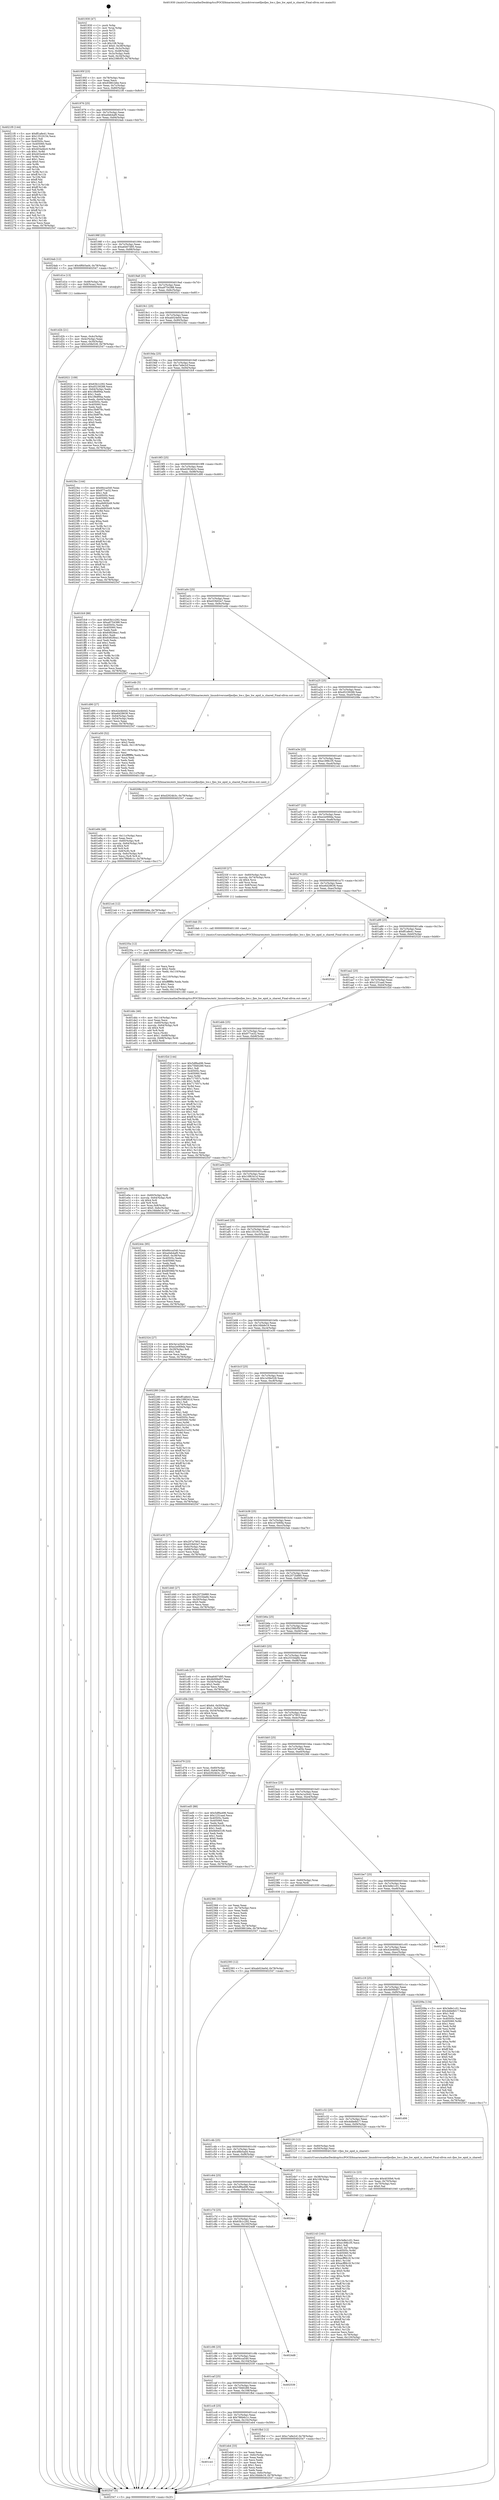 digraph "0x401930" {
  label = "0x401930 (/mnt/c/Users/mathe/Desktop/tcc/POCII/binaries/extr_linuxdriversnetfjesfjes_hw.c_fjes_hw_epid_is_shared_Final-ollvm.out::main(0))"
  labelloc = "t"
  node[shape=record]

  Entry [label="",width=0.3,height=0.3,shape=circle,fillcolor=black,style=filled]
  "0x40195f" [label="{
     0x40195f [23]\l
     | [instrs]\l
     &nbsp;&nbsp;0x40195f \<+3\>: mov -0x78(%rbp),%eax\l
     &nbsp;&nbsp;0x401962 \<+2\>: mov %eax,%ecx\l
     &nbsp;&nbsp;0x401964 \<+6\>: sub $0x93861b6e,%ecx\l
     &nbsp;&nbsp;0x40196a \<+3\>: mov %eax,-0x7c(%rbp)\l
     &nbsp;&nbsp;0x40196d \<+3\>: mov %ecx,-0x80(%rbp)\l
     &nbsp;&nbsp;0x401970 \<+6\>: je 00000000004021f0 \<main+0x8c0\>\l
  }"]
  "0x4021f0" [label="{
     0x4021f0 [144]\l
     | [instrs]\l
     &nbsp;&nbsp;0x4021f0 \<+5\>: mov $0xff1a8e41,%eax\l
     &nbsp;&nbsp;0x4021f5 \<+5\>: mov $0x13519154,%ecx\l
     &nbsp;&nbsp;0x4021fa \<+2\>: mov $0x1,%dl\l
     &nbsp;&nbsp;0x4021fc \<+7\>: mov 0x40505c,%esi\l
     &nbsp;&nbsp;0x402203 \<+7\>: mov 0x405060,%edi\l
     &nbsp;&nbsp;0x40220a \<+3\>: mov %esi,%r8d\l
     &nbsp;&nbsp;0x40220d \<+7\>: sub $0x403a4bc0,%r8d\l
     &nbsp;&nbsp;0x402214 \<+4\>: sub $0x1,%r8d\l
     &nbsp;&nbsp;0x402218 \<+7\>: add $0x403a4bc0,%r8d\l
     &nbsp;&nbsp;0x40221f \<+4\>: imul %r8d,%esi\l
     &nbsp;&nbsp;0x402223 \<+3\>: and $0x1,%esi\l
     &nbsp;&nbsp;0x402226 \<+3\>: cmp $0x0,%esi\l
     &nbsp;&nbsp;0x402229 \<+4\>: sete %r9b\l
     &nbsp;&nbsp;0x40222d \<+3\>: cmp $0xa,%edi\l
     &nbsp;&nbsp;0x402230 \<+4\>: setl %r10b\l
     &nbsp;&nbsp;0x402234 \<+3\>: mov %r9b,%r11b\l
     &nbsp;&nbsp;0x402237 \<+4\>: xor $0xff,%r11b\l
     &nbsp;&nbsp;0x40223b \<+3\>: mov %r10b,%bl\l
     &nbsp;&nbsp;0x40223e \<+3\>: xor $0xff,%bl\l
     &nbsp;&nbsp;0x402241 \<+3\>: xor $0x1,%dl\l
     &nbsp;&nbsp;0x402244 \<+3\>: mov %r11b,%r14b\l
     &nbsp;&nbsp;0x402247 \<+4\>: and $0xff,%r14b\l
     &nbsp;&nbsp;0x40224b \<+3\>: and %dl,%r9b\l
     &nbsp;&nbsp;0x40224e \<+3\>: mov %bl,%r15b\l
     &nbsp;&nbsp;0x402251 \<+4\>: and $0xff,%r15b\l
     &nbsp;&nbsp;0x402255 \<+3\>: and %dl,%r10b\l
     &nbsp;&nbsp;0x402258 \<+3\>: or %r9b,%r14b\l
     &nbsp;&nbsp;0x40225b \<+3\>: or %r10b,%r15b\l
     &nbsp;&nbsp;0x40225e \<+3\>: xor %r15b,%r14b\l
     &nbsp;&nbsp;0x402261 \<+3\>: or %bl,%r11b\l
     &nbsp;&nbsp;0x402264 \<+4\>: xor $0xff,%r11b\l
     &nbsp;&nbsp;0x402268 \<+3\>: or $0x1,%dl\l
     &nbsp;&nbsp;0x40226b \<+3\>: and %dl,%r11b\l
     &nbsp;&nbsp;0x40226e \<+3\>: or %r11b,%r14b\l
     &nbsp;&nbsp;0x402271 \<+4\>: test $0x1,%r14b\l
     &nbsp;&nbsp;0x402275 \<+3\>: cmovne %ecx,%eax\l
     &nbsp;&nbsp;0x402278 \<+3\>: mov %eax,-0x78(%rbp)\l
     &nbsp;&nbsp;0x40227b \<+5\>: jmp 0000000000402547 \<main+0xc17\>\l
  }"]
  "0x401976" [label="{
     0x401976 [25]\l
     | [instrs]\l
     &nbsp;&nbsp;0x401976 \<+5\>: jmp 000000000040197b \<main+0x4b\>\l
     &nbsp;&nbsp;0x40197b \<+3\>: mov -0x7c(%rbp),%eax\l
     &nbsp;&nbsp;0x40197e \<+5\>: sub $0xa0eb4af0,%eax\l
     &nbsp;&nbsp;0x401983 \<+6\>: mov %eax,-0x84(%rbp)\l
     &nbsp;&nbsp;0x401989 \<+6\>: je 00000000004024ab \<main+0xb7b\>\l
  }"]
  Exit [label="",width=0.3,height=0.3,shape=circle,fillcolor=black,style=filled,peripheries=2]
  "0x4024ab" [label="{
     0x4024ab [12]\l
     | [instrs]\l
     &nbsp;&nbsp;0x4024ab \<+7\>: movl $0x4f6b5ad4,-0x78(%rbp)\l
     &nbsp;&nbsp;0x4024b2 \<+5\>: jmp 0000000000402547 \<main+0xc17\>\l
  }"]
  "0x40198f" [label="{
     0x40198f [25]\l
     | [instrs]\l
     &nbsp;&nbsp;0x40198f \<+5\>: jmp 0000000000401994 \<main+0x64\>\l
     &nbsp;&nbsp;0x401994 \<+3\>: mov -0x7c(%rbp),%eax\l
     &nbsp;&nbsp;0x401997 \<+5\>: sub $0xa6407d95,%eax\l
     &nbsp;&nbsp;0x40199c \<+6\>: mov %eax,-0x88(%rbp)\l
     &nbsp;&nbsp;0x4019a2 \<+6\>: je 0000000000401d1e \<main+0x3ee\>\l
  }"]
  "0x402393" [label="{
     0x402393 [12]\l
     | [instrs]\l
     &nbsp;&nbsp;0x402393 \<+7\>: movl $0xab024e0d,-0x78(%rbp)\l
     &nbsp;&nbsp;0x40239a \<+5\>: jmp 0000000000402547 \<main+0xc17\>\l
  }"]
  "0x401d1e" [label="{
     0x401d1e [13]\l
     | [instrs]\l
     &nbsp;&nbsp;0x401d1e \<+4\>: mov -0x48(%rbp),%rax\l
     &nbsp;&nbsp;0x401d22 \<+4\>: mov 0x8(%rax),%rdi\l
     &nbsp;&nbsp;0x401d26 \<+5\>: call 0000000000401060 \<atoi@plt\>\l
     | [calls]\l
     &nbsp;&nbsp;0x401060 \{1\} (unknown)\l
  }"]
  "0x4019a8" [label="{
     0x4019a8 [25]\l
     | [instrs]\l
     &nbsp;&nbsp;0x4019a8 \<+5\>: jmp 00000000004019ad \<main+0x7d\>\l
     &nbsp;&nbsp;0x4019ad \<+3\>: mov -0x7c(%rbp),%eax\l
     &nbsp;&nbsp;0x4019b0 \<+5\>: sub $0xa9754388,%eax\l
     &nbsp;&nbsp;0x4019b5 \<+6\>: mov %eax,-0x8c(%rbp)\l
     &nbsp;&nbsp;0x4019bb \<+6\>: je 0000000000402021 \<main+0x6f1\>\l
  }"]
  "0x40235a" [label="{
     0x40235a [12]\l
     | [instrs]\l
     &nbsp;&nbsp;0x40235a \<+7\>: movl $0x3187a65b,-0x78(%rbp)\l
     &nbsp;&nbsp;0x402361 \<+5\>: jmp 0000000000402547 \<main+0xc17\>\l
  }"]
  "0x402021" [label="{
     0x402021 [109]\l
     | [instrs]\l
     &nbsp;&nbsp;0x402021 \<+5\>: mov $0x63b1c292,%eax\l
     &nbsp;&nbsp;0x402026 \<+5\>: mov $0xd5239288,%ecx\l
     &nbsp;&nbsp;0x40202b \<+3\>: mov -0x64(%rbp),%edx\l
     &nbsp;&nbsp;0x40202e \<+6\>: add $0x1f8df94a,%edx\l
     &nbsp;&nbsp;0x402034 \<+3\>: add $0x1,%edx\l
     &nbsp;&nbsp;0x402037 \<+6\>: sub $0x1f8df94a,%edx\l
     &nbsp;&nbsp;0x40203d \<+3\>: mov %edx,-0x64(%rbp)\l
     &nbsp;&nbsp;0x402040 \<+7\>: mov 0x40505c,%edx\l
     &nbsp;&nbsp;0x402047 \<+7\>: mov 0x405060,%esi\l
     &nbsp;&nbsp;0x40204e \<+2\>: mov %edx,%edi\l
     &nbsp;&nbsp;0x402050 \<+6\>: add $0xc3b8f78c,%edi\l
     &nbsp;&nbsp;0x402056 \<+3\>: sub $0x1,%edi\l
     &nbsp;&nbsp;0x402059 \<+6\>: sub $0xc3b8f78c,%edi\l
     &nbsp;&nbsp;0x40205f \<+3\>: imul %edi,%edx\l
     &nbsp;&nbsp;0x402062 \<+3\>: and $0x1,%edx\l
     &nbsp;&nbsp;0x402065 \<+3\>: cmp $0x0,%edx\l
     &nbsp;&nbsp;0x402068 \<+4\>: sete %r8b\l
     &nbsp;&nbsp;0x40206c \<+3\>: cmp $0xa,%esi\l
     &nbsp;&nbsp;0x40206f \<+4\>: setl %r9b\l
     &nbsp;&nbsp;0x402073 \<+3\>: mov %r8b,%r10b\l
     &nbsp;&nbsp;0x402076 \<+3\>: and %r9b,%r10b\l
     &nbsp;&nbsp;0x402079 \<+3\>: xor %r9b,%r8b\l
     &nbsp;&nbsp;0x40207c \<+3\>: or %r8b,%r10b\l
     &nbsp;&nbsp;0x40207f \<+4\>: test $0x1,%r10b\l
     &nbsp;&nbsp;0x402083 \<+3\>: cmovne %ecx,%eax\l
     &nbsp;&nbsp;0x402086 \<+3\>: mov %eax,-0x78(%rbp)\l
     &nbsp;&nbsp;0x402089 \<+5\>: jmp 0000000000402547 \<main+0xc17\>\l
  }"]
  "0x4019c1" [label="{
     0x4019c1 [25]\l
     | [instrs]\l
     &nbsp;&nbsp;0x4019c1 \<+5\>: jmp 00000000004019c6 \<main+0x96\>\l
     &nbsp;&nbsp;0x4019c6 \<+3\>: mov -0x7c(%rbp),%eax\l
     &nbsp;&nbsp;0x4019c9 \<+5\>: sub $0xab024e0d,%eax\l
     &nbsp;&nbsp;0x4019ce \<+6\>: mov %eax,-0x90(%rbp)\l
     &nbsp;&nbsp;0x4019d4 \<+6\>: je 00000000004023bc \<main+0xa8c\>\l
  }"]
  "0x402143" [label="{
     0x402143 [161]\l
     | [instrs]\l
     &nbsp;&nbsp;0x402143 \<+5\>: mov $0x3e8e1c01,%esi\l
     &nbsp;&nbsp;0x402148 \<+5\>: mov $0xe189b1f5,%ecx\l
     &nbsp;&nbsp;0x40214d \<+2\>: mov $0x1,%dl\l
     &nbsp;&nbsp;0x40214f \<+7\>: movl $0x0,-0x74(%rbp)\l
     &nbsp;&nbsp;0x402156 \<+8\>: mov 0x40505c,%r8d\l
     &nbsp;&nbsp;0x40215e \<+8\>: mov 0x405060,%r9d\l
     &nbsp;&nbsp;0x402166 \<+3\>: mov %r8d,%r10d\l
     &nbsp;&nbsp;0x402169 \<+7\>: sub $0xacff6b18,%r10d\l
     &nbsp;&nbsp;0x402170 \<+4\>: sub $0x1,%r10d\l
     &nbsp;&nbsp;0x402174 \<+7\>: add $0xacff6b18,%r10d\l
     &nbsp;&nbsp;0x40217b \<+4\>: imul %r10d,%r8d\l
     &nbsp;&nbsp;0x40217f \<+4\>: and $0x1,%r8d\l
     &nbsp;&nbsp;0x402183 \<+4\>: cmp $0x0,%r8d\l
     &nbsp;&nbsp;0x402187 \<+4\>: sete %r11b\l
     &nbsp;&nbsp;0x40218b \<+4\>: cmp $0xa,%r9d\l
     &nbsp;&nbsp;0x40218f \<+3\>: setl %bl\l
     &nbsp;&nbsp;0x402192 \<+3\>: mov %r11b,%r14b\l
     &nbsp;&nbsp;0x402195 \<+4\>: xor $0xff,%r14b\l
     &nbsp;&nbsp;0x402199 \<+3\>: mov %bl,%r15b\l
     &nbsp;&nbsp;0x40219c \<+4\>: xor $0xff,%r15b\l
     &nbsp;&nbsp;0x4021a0 \<+3\>: xor $0x0,%dl\l
     &nbsp;&nbsp;0x4021a3 \<+3\>: mov %r14b,%r12b\l
     &nbsp;&nbsp;0x4021a6 \<+4\>: and $0x0,%r12b\l
     &nbsp;&nbsp;0x4021aa \<+3\>: and %dl,%r11b\l
     &nbsp;&nbsp;0x4021ad \<+3\>: mov %r15b,%r13b\l
     &nbsp;&nbsp;0x4021b0 \<+4\>: and $0x0,%r13b\l
     &nbsp;&nbsp;0x4021b4 \<+2\>: and %dl,%bl\l
     &nbsp;&nbsp;0x4021b6 \<+3\>: or %r11b,%r12b\l
     &nbsp;&nbsp;0x4021b9 \<+3\>: or %bl,%r13b\l
     &nbsp;&nbsp;0x4021bc \<+3\>: xor %r13b,%r12b\l
     &nbsp;&nbsp;0x4021bf \<+3\>: or %r15b,%r14b\l
     &nbsp;&nbsp;0x4021c2 \<+4\>: xor $0xff,%r14b\l
     &nbsp;&nbsp;0x4021c6 \<+3\>: or $0x0,%dl\l
     &nbsp;&nbsp;0x4021c9 \<+3\>: and %dl,%r14b\l
     &nbsp;&nbsp;0x4021cc \<+3\>: or %r14b,%r12b\l
     &nbsp;&nbsp;0x4021cf \<+4\>: test $0x1,%r12b\l
     &nbsp;&nbsp;0x4021d3 \<+3\>: cmovne %ecx,%esi\l
     &nbsp;&nbsp;0x4021d6 \<+3\>: mov %esi,-0x78(%rbp)\l
     &nbsp;&nbsp;0x4021d9 \<+6\>: mov %eax,-0x120(%rbp)\l
     &nbsp;&nbsp;0x4021df \<+5\>: jmp 0000000000402547 \<main+0xc17\>\l
  }"]
  "0x4023bc" [label="{
     0x4023bc [144]\l
     | [instrs]\l
     &nbsp;&nbsp;0x4023bc \<+5\>: mov $0x66cca540,%eax\l
     &nbsp;&nbsp;0x4023c1 \<+5\>: mov $0x977ce32,%ecx\l
     &nbsp;&nbsp;0x4023c6 \<+2\>: mov $0x1,%dl\l
     &nbsp;&nbsp;0x4023c8 \<+7\>: mov 0x40505c,%esi\l
     &nbsp;&nbsp;0x4023cf \<+7\>: mov 0x405060,%edi\l
     &nbsp;&nbsp;0x4023d6 \<+3\>: mov %esi,%r8d\l
     &nbsp;&nbsp;0x4023d9 \<+7\>: sub $0xa9d92b49,%r8d\l
     &nbsp;&nbsp;0x4023e0 \<+4\>: sub $0x1,%r8d\l
     &nbsp;&nbsp;0x4023e4 \<+7\>: add $0xa9d92b49,%r8d\l
     &nbsp;&nbsp;0x4023eb \<+4\>: imul %r8d,%esi\l
     &nbsp;&nbsp;0x4023ef \<+3\>: and $0x1,%esi\l
     &nbsp;&nbsp;0x4023f2 \<+3\>: cmp $0x0,%esi\l
     &nbsp;&nbsp;0x4023f5 \<+4\>: sete %r9b\l
     &nbsp;&nbsp;0x4023f9 \<+3\>: cmp $0xa,%edi\l
     &nbsp;&nbsp;0x4023fc \<+4\>: setl %r10b\l
     &nbsp;&nbsp;0x402400 \<+3\>: mov %r9b,%r11b\l
     &nbsp;&nbsp;0x402403 \<+4\>: xor $0xff,%r11b\l
     &nbsp;&nbsp;0x402407 \<+3\>: mov %r10b,%bl\l
     &nbsp;&nbsp;0x40240a \<+3\>: xor $0xff,%bl\l
     &nbsp;&nbsp;0x40240d \<+3\>: xor $0x1,%dl\l
     &nbsp;&nbsp;0x402410 \<+3\>: mov %r11b,%r14b\l
     &nbsp;&nbsp;0x402413 \<+4\>: and $0xff,%r14b\l
     &nbsp;&nbsp;0x402417 \<+3\>: and %dl,%r9b\l
     &nbsp;&nbsp;0x40241a \<+3\>: mov %bl,%r15b\l
     &nbsp;&nbsp;0x40241d \<+4\>: and $0xff,%r15b\l
     &nbsp;&nbsp;0x402421 \<+3\>: and %dl,%r10b\l
     &nbsp;&nbsp;0x402424 \<+3\>: or %r9b,%r14b\l
     &nbsp;&nbsp;0x402427 \<+3\>: or %r10b,%r15b\l
     &nbsp;&nbsp;0x40242a \<+3\>: xor %r15b,%r14b\l
     &nbsp;&nbsp;0x40242d \<+3\>: or %bl,%r11b\l
     &nbsp;&nbsp;0x402430 \<+4\>: xor $0xff,%r11b\l
     &nbsp;&nbsp;0x402434 \<+3\>: or $0x1,%dl\l
     &nbsp;&nbsp;0x402437 \<+3\>: and %dl,%r11b\l
     &nbsp;&nbsp;0x40243a \<+3\>: or %r11b,%r14b\l
     &nbsp;&nbsp;0x40243d \<+4\>: test $0x1,%r14b\l
     &nbsp;&nbsp;0x402441 \<+3\>: cmovne %ecx,%eax\l
     &nbsp;&nbsp;0x402444 \<+3\>: mov %eax,-0x78(%rbp)\l
     &nbsp;&nbsp;0x402447 \<+5\>: jmp 0000000000402547 \<main+0xc17\>\l
  }"]
  "0x4019da" [label="{
     0x4019da [25]\l
     | [instrs]\l
     &nbsp;&nbsp;0x4019da \<+5\>: jmp 00000000004019df \<main+0xaf\>\l
     &nbsp;&nbsp;0x4019df \<+3\>: mov -0x7c(%rbp),%eax\l
     &nbsp;&nbsp;0x4019e2 \<+5\>: sub $0xc7a9e2cf,%eax\l
     &nbsp;&nbsp;0x4019e7 \<+6\>: mov %eax,-0x94(%rbp)\l
     &nbsp;&nbsp;0x4019ed \<+6\>: je 0000000000401fc9 \<main+0x699\>\l
  }"]
  "0x40212c" [label="{
     0x40212c [23]\l
     | [instrs]\l
     &nbsp;&nbsp;0x40212c \<+10\>: movabs $0x4030b6,%rdi\l
     &nbsp;&nbsp;0x402136 \<+3\>: mov %eax,-0x70(%rbp)\l
     &nbsp;&nbsp;0x402139 \<+3\>: mov -0x70(%rbp),%esi\l
     &nbsp;&nbsp;0x40213c \<+2\>: mov $0x0,%al\l
     &nbsp;&nbsp;0x40213e \<+5\>: call 0000000000401040 \<printf@plt\>\l
     | [calls]\l
     &nbsp;&nbsp;0x401040 \{1\} (unknown)\l
  }"]
  "0x401fc9" [label="{
     0x401fc9 [88]\l
     | [instrs]\l
     &nbsp;&nbsp;0x401fc9 \<+5\>: mov $0x63b1c292,%eax\l
     &nbsp;&nbsp;0x401fce \<+5\>: mov $0xa9754388,%ecx\l
     &nbsp;&nbsp;0x401fd3 \<+7\>: mov 0x40505c,%edx\l
     &nbsp;&nbsp;0x401fda \<+7\>: mov 0x405060,%esi\l
     &nbsp;&nbsp;0x401fe1 \<+2\>: mov %edx,%edi\l
     &nbsp;&nbsp;0x401fe3 \<+6\>: sub $0x64828ea1,%edi\l
     &nbsp;&nbsp;0x401fe9 \<+3\>: sub $0x1,%edi\l
     &nbsp;&nbsp;0x401fec \<+6\>: add $0x64828ea1,%edi\l
     &nbsp;&nbsp;0x401ff2 \<+3\>: imul %edi,%edx\l
     &nbsp;&nbsp;0x401ff5 \<+3\>: and $0x1,%edx\l
     &nbsp;&nbsp;0x401ff8 \<+3\>: cmp $0x0,%edx\l
     &nbsp;&nbsp;0x401ffb \<+4\>: sete %r8b\l
     &nbsp;&nbsp;0x401fff \<+3\>: cmp $0xa,%esi\l
     &nbsp;&nbsp;0x402002 \<+4\>: setl %r9b\l
     &nbsp;&nbsp;0x402006 \<+3\>: mov %r8b,%r10b\l
     &nbsp;&nbsp;0x402009 \<+3\>: and %r9b,%r10b\l
     &nbsp;&nbsp;0x40200c \<+3\>: xor %r9b,%r8b\l
     &nbsp;&nbsp;0x40200f \<+3\>: or %r8b,%r10b\l
     &nbsp;&nbsp;0x402012 \<+4\>: test $0x1,%r10b\l
     &nbsp;&nbsp;0x402016 \<+3\>: cmovne %ecx,%eax\l
     &nbsp;&nbsp;0x402019 \<+3\>: mov %eax,-0x78(%rbp)\l
     &nbsp;&nbsp;0x40201c \<+5\>: jmp 0000000000402547 \<main+0xc17\>\l
  }"]
  "0x4019f3" [label="{
     0x4019f3 [25]\l
     | [instrs]\l
     &nbsp;&nbsp;0x4019f3 \<+5\>: jmp 00000000004019f8 \<main+0xc8\>\l
     &nbsp;&nbsp;0x4019f8 \<+3\>: mov -0x7c(%rbp),%eax\l
     &nbsp;&nbsp;0x4019fb \<+5\>: sub $0xd2924b3c,%eax\l
     &nbsp;&nbsp;0x401a00 \<+6\>: mov %eax,-0x98(%rbp)\l
     &nbsp;&nbsp;0x401a06 \<+6\>: je 0000000000401d90 \<main+0x460\>\l
  }"]
  "0x401ce1" [label="{
     0x401ce1\l
  }", style=dashed]
  "0x401d90" [label="{
     0x401d90 [27]\l
     | [instrs]\l
     &nbsp;&nbsp;0x401d90 \<+5\>: mov $0x42e4b0d2,%eax\l
     &nbsp;&nbsp;0x401d95 \<+5\>: mov $0xe6d28636,%ecx\l
     &nbsp;&nbsp;0x401d9a \<+3\>: mov -0x64(%rbp),%edx\l
     &nbsp;&nbsp;0x401d9d \<+3\>: cmp -0x54(%rbp),%edx\l
     &nbsp;&nbsp;0x401da0 \<+3\>: cmovl %ecx,%eax\l
     &nbsp;&nbsp;0x401da3 \<+3\>: mov %eax,-0x78(%rbp)\l
     &nbsp;&nbsp;0x401da6 \<+5\>: jmp 0000000000402547 \<main+0xc17\>\l
  }"]
  "0x401a0c" [label="{
     0x401a0c [25]\l
     | [instrs]\l
     &nbsp;&nbsp;0x401a0c \<+5\>: jmp 0000000000401a11 \<main+0xe1\>\l
     &nbsp;&nbsp;0x401a11 \<+3\>: mov -0x7c(%rbp),%eax\l
     &nbsp;&nbsp;0x401a14 \<+5\>: sub $0xd33b02e7,%eax\l
     &nbsp;&nbsp;0x401a19 \<+6\>: mov %eax,-0x9c(%rbp)\l
     &nbsp;&nbsp;0x401a1f \<+6\>: je 0000000000401e4b \<main+0x51b\>\l
  }"]
  "0x401eb4" [label="{
     0x401eb4 [33]\l
     | [instrs]\l
     &nbsp;&nbsp;0x401eb4 \<+2\>: xor %eax,%eax\l
     &nbsp;&nbsp;0x401eb6 \<+3\>: mov -0x6c(%rbp),%ecx\l
     &nbsp;&nbsp;0x401eb9 \<+2\>: mov %eax,%edx\l
     &nbsp;&nbsp;0x401ebb \<+2\>: sub %ecx,%edx\l
     &nbsp;&nbsp;0x401ebd \<+2\>: mov %eax,%ecx\l
     &nbsp;&nbsp;0x401ebf \<+3\>: sub $0x1,%ecx\l
     &nbsp;&nbsp;0x401ec2 \<+2\>: add %ecx,%edx\l
     &nbsp;&nbsp;0x401ec4 \<+2\>: sub %edx,%eax\l
     &nbsp;&nbsp;0x401ec6 \<+3\>: mov %eax,-0x6c(%rbp)\l
     &nbsp;&nbsp;0x401ec9 \<+7\>: movl $0x16bbfe19,-0x78(%rbp)\l
     &nbsp;&nbsp;0x401ed0 \<+5\>: jmp 0000000000402547 \<main+0xc17\>\l
  }"]
  "0x401e4b" [label="{
     0x401e4b [5]\l
     | [instrs]\l
     &nbsp;&nbsp;0x401e4b \<+5\>: call 0000000000401160 \<next_i\>\l
     | [calls]\l
     &nbsp;&nbsp;0x401160 \{1\} (/mnt/c/Users/mathe/Desktop/tcc/POCII/binaries/extr_linuxdriversnetfjesfjes_hw.c_fjes_hw_epid_is_shared_Final-ollvm.out::next_i)\l
  }"]
  "0x401a25" [label="{
     0x401a25 [25]\l
     | [instrs]\l
     &nbsp;&nbsp;0x401a25 \<+5\>: jmp 0000000000401a2a \<main+0xfa\>\l
     &nbsp;&nbsp;0x401a2a \<+3\>: mov -0x7c(%rbp),%eax\l
     &nbsp;&nbsp;0x401a2d \<+5\>: sub $0xd5239288,%eax\l
     &nbsp;&nbsp;0x401a32 \<+6\>: mov %eax,-0xa0(%rbp)\l
     &nbsp;&nbsp;0x401a38 \<+6\>: je 000000000040208e \<main+0x75e\>\l
  }"]
  "0x401cc8" [label="{
     0x401cc8 [25]\l
     | [instrs]\l
     &nbsp;&nbsp;0x401cc8 \<+5\>: jmp 0000000000401ccd \<main+0x39d\>\l
     &nbsp;&nbsp;0x401ccd \<+3\>: mov -0x7c(%rbp),%eax\l
     &nbsp;&nbsp;0x401cd0 \<+5\>: sub $0x786b6c1c,%eax\l
     &nbsp;&nbsp;0x401cd5 \<+6\>: mov %eax,-0x10c(%rbp)\l
     &nbsp;&nbsp;0x401cdb \<+6\>: je 0000000000401eb4 \<main+0x584\>\l
  }"]
  "0x40208e" [label="{
     0x40208e [12]\l
     | [instrs]\l
     &nbsp;&nbsp;0x40208e \<+7\>: movl $0xd2924b3c,-0x78(%rbp)\l
     &nbsp;&nbsp;0x402095 \<+5\>: jmp 0000000000402547 \<main+0xc17\>\l
  }"]
  "0x401a3e" [label="{
     0x401a3e [25]\l
     | [instrs]\l
     &nbsp;&nbsp;0x401a3e \<+5\>: jmp 0000000000401a43 \<main+0x113\>\l
     &nbsp;&nbsp;0x401a43 \<+3\>: mov -0x7c(%rbp),%eax\l
     &nbsp;&nbsp;0x401a46 \<+5\>: sub $0xe189b1f5,%eax\l
     &nbsp;&nbsp;0x401a4b \<+6\>: mov %eax,-0xa4(%rbp)\l
     &nbsp;&nbsp;0x401a51 \<+6\>: je 00000000004021e4 \<main+0x8b4\>\l
  }"]
  "0x401fbd" [label="{
     0x401fbd [12]\l
     | [instrs]\l
     &nbsp;&nbsp;0x401fbd \<+7\>: movl $0xc7a9e2cf,-0x78(%rbp)\l
     &nbsp;&nbsp;0x401fc4 \<+5\>: jmp 0000000000402547 \<main+0xc17\>\l
  }"]
  "0x4021e4" [label="{
     0x4021e4 [12]\l
     | [instrs]\l
     &nbsp;&nbsp;0x4021e4 \<+7\>: movl $0x93861b6e,-0x78(%rbp)\l
     &nbsp;&nbsp;0x4021eb \<+5\>: jmp 0000000000402547 \<main+0xc17\>\l
  }"]
  "0x401a57" [label="{
     0x401a57 [25]\l
     | [instrs]\l
     &nbsp;&nbsp;0x401a57 \<+5\>: jmp 0000000000401a5c \<main+0x12c\>\l
     &nbsp;&nbsp;0x401a5c \<+3\>: mov -0x7c(%rbp),%eax\l
     &nbsp;&nbsp;0x401a5f \<+5\>: sub $0xe2e069da,%eax\l
     &nbsp;&nbsp;0x401a64 \<+6\>: mov %eax,-0xa8(%rbp)\l
     &nbsp;&nbsp;0x401a6a \<+6\>: je 000000000040233f \<main+0xa0f\>\l
  }"]
  "0x401caf" [label="{
     0x401caf [25]\l
     | [instrs]\l
     &nbsp;&nbsp;0x401caf \<+5\>: jmp 0000000000401cb4 \<main+0x384\>\l
     &nbsp;&nbsp;0x401cb4 \<+3\>: mov -0x7c(%rbp),%eax\l
     &nbsp;&nbsp;0x401cb7 \<+5\>: sub $0x75fd0289,%eax\l
     &nbsp;&nbsp;0x401cbc \<+6\>: mov %eax,-0x108(%rbp)\l
     &nbsp;&nbsp;0x401cc2 \<+6\>: je 0000000000401fbd \<main+0x68d\>\l
  }"]
  "0x40233f" [label="{
     0x40233f [27]\l
     | [instrs]\l
     &nbsp;&nbsp;0x40233f \<+4\>: mov -0x60(%rbp),%rax\l
     &nbsp;&nbsp;0x402343 \<+4\>: movslq -0x74(%rbp),%rcx\l
     &nbsp;&nbsp;0x402347 \<+4\>: shl $0x4,%rcx\l
     &nbsp;&nbsp;0x40234b \<+3\>: add %rcx,%rax\l
     &nbsp;&nbsp;0x40234e \<+4\>: mov 0x8(%rax),%rax\l
     &nbsp;&nbsp;0x402352 \<+3\>: mov %rax,%rdi\l
     &nbsp;&nbsp;0x402355 \<+5\>: call 0000000000401030 \<free@plt\>\l
     | [calls]\l
     &nbsp;&nbsp;0x401030 \{1\} (unknown)\l
  }"]
  "0x401a70" [label="{
     0x401a70 [25]\l
     | [instrs]\l
     &nbsp;&nbsp;0x401a70 \<+5\>: jmp 0000000000401a75 \<main+0x145\>\l
     &nbsp;&nbsp;0x401a75 \<+3\>: mov -0x7c(%rbp),%eax\l
     &nbsp;&nbsp;0x401a78 \<+5\>: sub $0xe6d28636,%eax\l
     &nbsp;&nbsp;0x401a7d \<+6\>: mov %eax,-0xac(%rbp)\l
     &nbsp;&nbsp;0x401a83 \<+6\>: je 0000000000401dab \<main+0x47b\>\l
  }"]
  "0x402539" [label="{
     0x402539\l
  }", style=dashed]
  "0x401dab" [label="{
     0x401dab [5]\l
     | [instrs]\l
     &nbsp;&nbsp;0x401dab \<+5\>: call 0000000000401160 \<next_i\>\l
     | [calls]\l
     &nbsp;&nbsp;0x401160 \{1\} (/mnt/c/Users/mathe/Desktop/tcc/POCII/binaries/extr_linuxdriversnetfjesfjes_hw.c_fjes_hw_epid_is_shared_Final-ollvm.out::next_i)\l
  }"]
  "0x401a89" [label="{
     0x401a89 [25]\l
     | [instrs]\l
     &nbsp;&nbsp;0x401a89 \<+5\>: jmp 0000000000401a8e \<main+0x15e\>\l
     &nbsp;&nbsp;0x401a8e \<+3\>: mov -0x7c(%rbp),%eax\l
     &nbsp;&nbsp;0x401a91 \<+5\>: sub $0xff1a8e41,%eax\l
     &nbsp;&nbsp;0x401a96 \<+6\>: mov %eax,-0xb0(%rbp)\l
     &nbsp;&nbsp;0x401a9c \<+6\>: je 000000000040252d \<main+0xbfd\>\l
  }"]
  "0x401c96" [label="{
     0x401c96 [25]\l
     | [instrs]\l
     &nbsp;&nbsp;0x401c96 \<+5\>: jmp 0000000000401c9b \<main+0x36b\>\l
     &nbsp;&nbsp;0x401c9b \<+3\>: mov -0x7c(%rbp),%eax\l
     &nbsp;&nbsp;0x401c9e \<+5\>: sub $0x66cca540,%eax\l
     &nbsp;&nbsp;0x401ca3 \<+6\>: mov %eax,-0x104(%rbp)\l
     &nbsp;&nbsp;0x401ca9 \<+6\>: je 0000000000402539 \<main+0xc09\>\l
  }"]
  "0x40252d" [label="{
     0x40252d\l
  }", style=dashed]
  "0x401aa2" [label="{
     0x401aa2 [25]\l
     | [instrs]\l
     &nbsp;&nbsp;0x401aa2 \<+5\>: jmp 0000000000401aa7 \<main+0x177\>\l
     &nbsp;&nbsp;0x401aa7 \<+3\>: mov -0x7c(%rbp),%eax\l
     &nbsp;&nbsp;0x401aaa \<+5\>: sub $0x1231aad,%eax\l
     &nbsp;&nbsp;0x401aaf \<+6\>: mov %eax,-0xb4(%rbp)\l
     &nbsp;&nbsp;0x401ab5 \<+6\>: je 0000000000401f2d \<main+0x5fd\>\l
  }"]
  "0x4024d8" [label="{
     0x4024d8\l
  }", style=dashed]
  "0x401f2d" [label="{
     0x401f2d [144]\l
     | [instrs]\l
     &nbsp;&nbsp;0x401f2d \<+5\>: mov $0x5df6a496,%eax\l
     &nbsp;&nbsp;0x401f32 \<+5\>: mov $0x75fd0289,%ecx\l
     &nbsp;&nbsp;0x401f37 \<+2\>: mov $0x1,%dl\l
     &nbsp;&nbsp;0x401f39 \<+7\>: mov 0x40505c,%esi\l
     &nbsp;&nbsp;0x401f40 \<+7\>: mov 0x405060,%edi\l
     &nbsp;&nbsp;0x401f47 \<+3\>: mov %esi,%r8d\l
     &nbsp;&nbsp;0x401f4a \<+7\>: sub $0x717057c,%r8d\l
     &nbsp;&nbsp;0x401f51 \<+4\>: sub $0x1,%r8d\l
     &nbsp;&nbsp;0x401f55 \<+7\>: add $0x717057c,%r8d\l
     &nbsp;&nbsp;0x401f5c \<+4\>: imul %r8d,%esi\l
     &nbsp;&nbsp;0x401f60 \<+3\>: and $0x1,%esi\l
     &nbsp;&nbsp;0x401f63 \<+3\>: cmp $0x0,%esi\l
     &nbsp;&nbsp;0x401f66 \<+4\>: sete %r9b\l
     &nbsp;&nbsp;0x401f6a \<+3\>: cmp $0xa,%edi\l
     &nbsp;&nbsp;0x401f6d \<+4\>: setl %r10b\l
     &nbsp;&nbsp;0x401f71 \<+3\>: mov %r9b,%r11b\l
     &nbsp;&nbsp;0x401f74 \<+4\>: xor $0xff,%r11b\l
     &nbsp;&nbsp;0x401f78 \<+3\>: mov %r10b,%bl\l
     &nbsp;&nbsp;0x401f7b \<+3\>: xor $0xff,%bl\l
     &nbsp;&nbsp;0x401f7e \<+3\>: xor $0x1,%dl\l
     &nbsp;&nbsp;0x401f81 \<+3\>: mov %r11b,%r14b\l
     &nbsp;&nbsp;0x401f84 \<+4\>: and $0xff,%r14b\l
     &nbsp;&nbsp;0x401f88 \<+3\>: and %dl,%r9b\l
     &nbsp;&nbsp;0x401f8b \<+3\>: mov %bl,%r15b\l
     &nbsp;&nbsp;0x401f8e \<+4\>: and $0xff,%r15b\l
     &nbsp;&nbsp;0x401f92 \<+3\>: and %dl,%r10b\l
     &nbsp;&nbsp;0x401f95 \<+3\>: or %r9b,%r14b\l
     &nbsp;&nbsp;0x401f98 \<+3\>: or %r10b,%r15b\l
     &nbsp;&nbsp;0x401f9b \<+3\>: xor %r15b,%r14b\l
     &nbsp;&nbsp;0x401f9e \<+3\>: or %bl,%r11b\l
     &nbsp;&nbsp;0x401fa1 \<+4\>: xor $0xff,%r11b\l
     &nbsp;&nbsp;0x401fa5 \<+3\>: or $0x1,%dl\l
     &nbsp;&nbsp;0x401fa8 \<+3\>: and %dl,%r11b\l
     &nbsp;&nbsp;0x401fab \<+3\>: or %r11b,%r14b\l
     &nbsp;&nbsp;0x401fae \<+4\>: test $0x1,%r14b\l
     &nbsp;&nbsp;0x401fb2 \<+3\>: cmovne %ecx,%eax\l
     &nbsp;&nbsp;0x401fb5 \<+3\>: mov %eax,-0x78(%rbp)\l
     &nbsp;&nbsp;0x401fb8 \<+5\>: jmp 0000000000402547 \<main+0xc17\>\l
  }"]
  "0x401abb" [label="{
     0x401abb [25]\l
     | [instrs]\l
     &nbsp;&nbsp;0x401abb \<+5\>: jmp 0000000000401ac0 \<main+0x190\>\l
     &nbsp;&nbsp;0x401ac0 \<+3\>: mov -0x7c(%rbp),%eax\l
     &nbsp;&nbsp;0x401ac3 \<+5\>: sub $0x977ce32,%eax\l
     &nbsp;&nbsp;0x401ac8 \<+6\>: mov %eax,-0xb8(%rbp)\l
     &nbsp;&nbsp;0x401ace \<+6\>: je 000000000040244c \<main+0xb1c\>\l
  }"]
  "0x401c7d" [label="{
     0x401c7d [25]\l
     | [instrs]\l
     &nbsp;&nbsp;0x401c7d \<+5\>: jmp 0000000000401c82 \<main+0x352\>\l
     &nbsp;&nbsp;0x401c82 \<+3\>: mov -0x7c(%rbp),%eax\l
     &nbsp;&nbsp;0x401c85 \<+5\>: sub $0x63b1c292,%eax\l
     &nbsp;&nbsp;0x401c8a \<+6\>: mov %eax,-0x100(%rbp)\l
     &nbsp;&nbsp;0x401c90 \<+6\>: je 00000000004024d8 \<main+0xba8\>\l
  }"]
  "0x40244c" [label="{
     0x40244c [95]\l
     | [instrs]\l
     &nbsp;&nbsp;0x40244c \<+5\>: mov $0x66cca540,%eax\l
     &nbsp;&nbsp;0x402451 \<+5\>: mov $0xa0eb4af0,%ecx\l
     &nbsp;&nbsp;0x402456 \<+7\>: movl $0x0,-0x38(%rbp)\l
     &nbsp;&nbsp;0x40245d \<+7\>: mov 0x40505c,%edx\l
     &nbsp;&nbsp;0x402464 \<+7\>: mov 0x405060,%esi\l
     &nbsp;&nbsp;0x40246b \<+2\>: mov %edx,%edi\l
     &nbsp;&nbsp;0x40246d \<+6\>: sub $0x8f396b78,%edi\l
     &nbsp;&nbsp;0x402473 \<+3\>: sub $0x1,%edi\l
     &nbsp;&nbsp;0x402476 \<+6\>: add $0x8f396b78,%edi\l
     &nbsp;&nbsp;0x40247c \<+3\>: imul %edi,%edx\l
     &nbsp;&nbsp;0x40247f \<+3\>: and $0x1,%edx\l
     &nbsp;&nbsp;0x402482 \<+3\>: cmp $0x0,%edx\l
     &nbsp;&nbsp;0x402485 \<+4\>: sete %r8b\l
     &nbsp;&nbsp;0x402489 \<+3\>: cmp $0xa,%esi\l
     &nbsp;&nbsp;0x40248c \<+4\>: setl %r9b\l
     &nbsp;&nbsp;0x402490 \<+3\>: mov %r8b,%r10b\l
     &nbsp;&nbsp;0x402493 \<+3\>: and %r9b,%r10b\l
     &nbsp;&nbsp;0x402496 \<+3\>: xor %r9b,%r8b\l
     &nbsp;&nbsp;0x402499 \<+3\>: or %r8b,%r10b\l
     &nbsp;&nbsp;0x40249c \<+4\>: test $0x1,%r10b\l
     &nbsp;&nbsp;0x4024a0 \<+3\>: cmovne %ecx,%eax\l
     &nbsp;&nbsp;0x4024a3 \<+3\>: mov %eax,-0x78(%rbp)\l
     &nbsp;&nbsp;0x4024a6 \<+5\>: jmp 0000000000402547 \<main+0xc17\>\l
  }"]
  "0x401ad4" [label="{
     0x401ad4 [25]\l
     | [instrs]\l
     &nbsp;&nbsp;0x401ad4 \<+5\>: jmp 0000000000401ad9 \<main+0x1a9\>\l
     &nbsp;&nbsp;0x401ad9 \<+3\>: mov -0x7c(%rbp),%eax\l
     &nbsp;&nbsp;0x401adc \<+5\>: sub $0x10f6341d,%eax\l
     &nbsp;&nbsp;0x401ae1 \<+6\>: mov %eax,-0xbc(%rbp)\l
     &nbsp;&nbsp;0x401ae7 \<+6\>: je 0000000000402324 \<main+0x9f4\>\l
  }"]
  "0x4024cc" [label="{
     0x4024cc\l
  }", style=dashed]
  "0x402324" [label="{
     0x402324 [27]\l
     | [instrs]\l
     &nbsp;&nbsp;0x402324 \<+5\>: mov $0x3a1a2b42,%eax\l
     &nbsp;&nbsp;0x402329 \<+5\>: mov $0xe2e069da,%ecx\l
     &nbsp;&nbsp;0x40232e \<+3\>: mov -0x29(%rbp),%dl\l
     &nbsp;&nbsp;0x402331 \<+3\>: test $0x1,%dl\l
     &nbsp;&nbsp;0x402334 \<+3\>: cmovne %ecx,%eax\l
     &nbsp;&nbsp;0x402337 \<+3\>: mov %eax,-0x78(%rbp)\l
     &nbsp;&nbsp;0x40233a \<+5\>: jmp 0000000000402547 \<main+0xc17\>\l
  }"]
  "0x401aed" [label="{
     0x401aed [25]\l
     | [instrs]\l
     &nbsp;&nbsp;0x401aed \<+5\>: jmp 0000000000401af2 \<main+0x1c2\>\l
     &nbsp;&nbsp;0x401af2 \<+3\>: mov -0x7c(%rbp),%eax\l
     &nbsp;&nbsp;0x401af5 \<+5\>: sub $0x13519154,%eax\l
     &nbsp;&nbsp;0x401afa \<+6\>: mov %eax,-0xc0(%rbp)\l
     &nbsp;&nbsp;0x401b00 \<+6\>: je 0000000000402280 \<main+0x950\>\l
  }"]
  "0x401c64" [label="{
     0x401c64 [25]\l
     | [instrs]\l
     &nbsp;&nbsp;0x401c64 \<+5\>: jmp 0000000000401c69 \<main+0x339\>\l
     &nbsp;&nbsp;0x401c69 \<+3\>: mov -0x7c(%rbp),%eax\l
     &nbsp;&nbsp;0x401c6c \<+5\>: sub $0x5df6a496,%eax\l
     &nbsp;&nbsp;0x401c71 \<+6\>: mov %eax,-0xfc(%rbp)\l
     &nbsp;&nbsp;0x401c77 \<+6\>: je 00000000004024cc \<main+0xb9c\>\l
  }"]
  "0x402280" [label="{
     0x402280 [164]\l
     | [instrs]\l
     &nbsp;&nbsp;0x402280 \<+5\>: mov $0xff1a8e41,%eax\l
     &nbsp;&nbsp;0x402285 \<+5\>: mov $0x10f6341d,%ecx\l
     &nbsp;&nbsp;0x40228a \<+2\>: mov $0x1,%dl\l
     &nbsp;&nbsp;0x40228c \<+3\>: mov -0x74(%rbp),%esi\l
     &nbsp;&nbsp;0x40228f \<+3\>: cmp -0x54(%rbp),%esi\l
     &nbsp;&nbsp;0x402292 \<+4\>: setl %dil\l
     &nbsp;&nbsp;0x402296 \<+4\>: and $0x1,%dil\l
     &nbsp;&nbsp;0x40229a \<+4\>: mov %dil,-0x29(%rbp)\l
     &nbsp;&nbsp;0x40229e \<+7\>: mov 0x40505c,%esi\l
     &nbsp;&nbsp;0x4022a5 \<+8\>: mov 0x405060,%r8d\l
     &nbsp;&nbsp;0x4022ad \<+3\>: mov %esi,%r9d\l
     &nbsp;&nbsp;0x4022b0 \<+7\>: add $0xe5c21e32,%r9d\l
     &nbsp;&nbsp;0x4022b7 \<+4\>: sub $0x1,%r9d\l
     &nbsp;&nbsp;0x4022bb \<+7\>: sub $0xe5c21e32,%r9d\l
     &nbsp;&nbsp;0x4022c2 \<+4\>: imul %r9d,%esi\l
     &nbsp;&nbsp;0x4022c6 \<+3\>: and $0x1,%esi\l
     &nbsp;&nbsp;0x4022c9 \<+3\>: cmp $0x0,%esi\l
     &nbsp;&nbsp;0x4022cc \<+4\>: sete %dil\l
     &nbsp;&nbsp;0x4022d0 \<+4\>: cmp $0xa,%r8d\l
     &nbsp;&nbsp;0x4022d4 \<+4\>: setl %r10b\l
     &nbsp;&nbsp;0x4022d8 \<+3\>: mov %dil,%r11b\l
     &nbsp;&nbsp;0x4022db \<+4\>: xor $0xff,%r11b\l
     &nbsp;&nbsp;0x4022df \<+3\>: mov %r10b,%bl\l
     &nbsp;&nbsp;0x4022e2 \<+3\>: xor $0xff,%bl\l
     &nbsp;&nbsp;0x4022e5 \<+3\>: xor $0x1,%dl\l
     &nbsp;&nbsp;0x4022e8 \<+3\>: mov %r11b,%r14b\l
     &nbsp;&nbsp;0x4022eb \<+4\>: and $0xff,%r14b\l
     &nbsp;&nbsp;0x4022ef \<+3\>: and %dl,%dil\l
     &nbsp;&nbsp;0x4022f2 \<+3\>: mov %bl,%r15b\l
     &nbsp;&nbsp;0x4022f5 \<+4\>: and $0xff,%r15b\l
     &nbsp;&nbsp;0x4022f9 \<+3\>: and %dl,%r10b\l
     &nbsp;&nbsp;0x4022fc \<+3\>: or %dil,%r14b\l
     &nbsp;&nbsp;0x4022ff \<+3\>: or %r10b,%r15b\l
     &nbsp;&nbsp;0x402302 \<+3\>: xor %r15b,%r14b\l
     &nbsp;&nbsp;0x402305 \<+3\>: or %bl,%r11b\l
     &nbsp;&nbsp;0x402308 \<+4\>: xor $0xff,%r11b\l
     &nbsp;&nbsp;0x40230c \<+3\>: or $0x1,%dl\l
     &nbsp;&nbsp;0x40230f \<+3\>: and %dl,%r11b\l
     &nbsp;&nbsp;0x402312 \<+3\>: or %r11b,%r14b\l
     &nbsp;&nbsp;0x402315 \<+4\>: test $0x1,%r14b\l
     &nbsp;&nbsp;0x402319 \<+3\>: cmovne %ecx,%eax\l
     &nbsp;&nbsp;0x40231c \<+3\>: mov %eax,-0x78(%rbp)\l
     &nbsp;&nbsp;0x40231f \<+5\>: jmp 0000000000402547 \<main+0xc17\>\l
  }"]
  "0x401b06" [label="{
     0x401b06 [25]\l
     | [instrs]\l
     &nbsp;&nbsp;0x401b06 \<+5\>: jmp 0000000000401b0b \<main+0x1db\>\l
     &nbsp;&nbsp;0x401b0b \<+3\>: mov -0x7c(%rbp),%eax\l
     &nbsp;&nbsp;0x401b0e \<+5\>: sub $0x16bbfe19,%eax\l
     &nbsp;&nbsp;0x401b13 \<+6\>: mov %eax,-0xc4(%rbp)\l
     &nbsp;&nbsp;0x401b19 \<+6\>: je 0000000000401e30 \<main+0x500\>\l
  }"]
  "0x4024b7" [label="{
     0x4024b7 [21]\l
     | [instrs]\l
     &nbsp;&nbsp;0x4024b7 \<+3\>: mov -0x38(%rbp),%eax\l
     &nbsp;&nbsp;0x4024ba \<+7\>: add $0x108,%rsp\l
     &nbsp;&nbsp;0x4024c1 \<+1\>: pop %rbx\l
     &nbsp;&nbsp;0x4024c2 \<+2\>: pop %r12\l
     &nbsp;&nbsp;0x4024c4 \<+2\>: pop %r13\l
     &nbsp;&nbsp;0x4024c6 \<+2\>: pop %r14\l
     &nbsp;&nbsp;0x4024c8 \<+2\>: pop %r15\l
     &nbsp;&nbsp;0x4024ca \<+1\>: pop %rbp\l
     &nbsp;&nbsp;0x4024cb \<+1\>: ret\l
  }"]
  "0x401e30" [label="{
     0x401e30 [27]\l
     | [instrs]\l
     &nbsp;&nbsp;0x401e30 \<+5\>: mov $0x297a7903,%eax\l
     &nbsp;&nbsp;0x401e35 \<+5\>: mov $0xd33b02e7,%ecx\l
     &nbsp;&nbsp;0x401e3a \<+3\>: mov -0x6c(%rbp),%edx\l
     &nbsp;&nbsp;0x401e3d \<+3\>: cmp -0x68(%rbp),%edx\l
     &nbsp;&nbsp;0x401e40 \<+3\>: cmovl %ecx,%eax\l
     &nbsp;&nbsp;0x401e43 \<+3\>: mov %eax,-0x78(%rbp)\l
     &nbsp;&nbsp;0x401e46 \<+5\>: jmp 0000000000402547 \<main+0xc17\>\l
  }"]
  "0x401b1f" [label="{
     0x401b1f [25]\l
     | [instrs]\l
     &nbsp;&nbsp;0x401b1f \<+5\>: jmp 0000000000401b24 \<main+0x1f4\>\l
     &nbsp;&nbsp;0x401b24 \<+3\>: mov -0x7c(%rbp),%eax\l
     &nbsp;&nbsp;0x401b27 \<+5\>: sub $0x1e58e528,%eax\l
     &nbsp;&nbsp;0x401b2c \<+6\>: mov %eax,-0xc8(%rbp)\l
     &nbsp;&nbsp;0x401b32 \<+6\>: je 0000000000401d40 \<main+0x410\>\l
  }"]
  "0x401c4b" [label="{
     0x401c4b [25]\l
     | [instrs]\l
     &nbsp;&nbsp;0x401c4b \<+5\>: jmp 0000000000401c50 \<main+0x320\>\l
     &nbsp;&nbsp;0x401c50 \<+3\>: mov -0x7c(%rbp),%eax\l
     &nbsp;&nbsp;0x401c53 \<+5\>: sub $0x4f6b5ad4,%eax\l
     &nbsp;&nbsp;0x401c58 \<+6\>: mov %eax,-0xf8(%rbp)\l
     &nbsp;&nbsp;0x401c5e \<+6\>: je 00000000004024b7 \<main+0xb87\>\l
  }"]
  "0x401d40" [label="{
     0x401d40 [27]\l
     | [instrs]\l
     &nbsp;&nbsp;0x401d40 \<+5\>: mov $0x2072b880,%eax\l
     &nbsp;&nbsp;0x401d45 \<+5\>: mov $0x2533da6b,%ecx\l
     &nbsp;&nbsp;0x401d4a \<+3\>: mov -0x30(%rbp),%edx\l
     &nbsp;&nbsp;0x401d4d \<+3\>: cmp $0x0,%edx\l
     &nbsp;&nbsp;0x401d50 \<+3\>: cmove %ecx,%eax\l
     &nbsp;&nbsp;0x401d53 \<+3\>: mov %eax,-0x78(%rbp)\l
     &nbsp;&nbsp;0x401d56 \<+5\>: jmp 0000000000402547 \<main+0xc17\>\l
  }"]
  "0x401b38" [label="{
     0x401b38 [25]\l
     | [instrs]\l
     &nbsp;&nbsp;0x401b38 \<+5\>: jmp 0000000000401b3d \<main+0x20d\>\l
     &nbsp;&nbsp;0x401b3d \<+3\>: mov -0x7c(%rbp),%eax\l
     &nbsp;&nbsp;0x401b40 \<+5\>: sub $0x1e7b90fa,%eax\l
     &nbsp;&nbsp;0x401b45 \<+6\>: mov %eax,-0xcc(%rbp)\l
     &nbsp;&nbsp;0x401b4b \<+6\>: je 00000000004023ab \<main+0xa7b\>\l
  }"]
  "0x402120" [label="{
     0x402120 [12]\l
     | [instrs]\l
     &nbsp;&nbsp;0x402120 \<+4\>: mov -0x60(%rbp),%rdi\l
     &nbsp;&nbsp;0x402124 \<+3\>: mov -0x50(%rbp),%esi\l
     &nbsp;&nbsp;0x402127 \<+5\>: call 00000000004015b0 \<fjes_hw_epid_is_shared\>\l
     | [calls]\l
     &nbsp;&nbsp;0x4015b0 \{1\} (/mnt/c/Users/mathe/Desktop/tcc/POCII/binaries/extr_linuxdriversnetfjesfjes_hw.c_fjes_hw_epid_is_shared_Final-ollvm.out::fjes_hw_epid_is_shared)\l
  }"]
  "0x4023ab" [label="{
     0x4023ab\l
  }", style=dashed]
  "0x401b51" [label="{
     0x401b51 [25]\l
     | [instrs]\l
     &nbsp;&nbsp;0x401b51 \<+5\>: jmp 0000000000401b56 \<main+0x226\>\l
     &nbsp;&nbsp;0x401b56 \<+3\>: mov -0x7c(%rbp),%eax\l
     &nbsp;&nbsp;0x401b59 \<+5\>: sub $0x2072b880,%eax\l
     &nbsp;&nbsp;0x401b5e \<+6\>: mov %eax,-0xd0(%rbp)\l
     &nbsp;&nbsp;0x401b64 \<+6\>: je 000000000040239f \<main+0xa6f\>\l
  }"]
  "0x401c32" [label="{
     0x401c32 [25]\l
     | [instrs]\l
     &nbsp;&nbsp;0x401c32 \<+5\>: jmp 0000000000401c37 \<main+0x307\>\l
     &nbsp;&nbsp;0x401c37 \<+3\>: mov -0x7c(%rbp),%eax\l
     &nbsp;&nbsp;0x401c3a \<+5\>: sub $0x4dde8d17,%eax\l
     &nbsp;&nbsp;0x401c3f \<+6\>: mov %eax,-0xf4(%rbp)\l
     &nbsp;&nbsp;0x401c45 \<+6\>: je 0000000000402120 \<main+0x7f0\>\l
  }"]
  "0x40239f" [label="{
     0x40239f\l
  }", style=dashed]
  "0x401b6a" [label="{
     0x401b6a [25]\l
     | [instrs]\l
     &nbsp;&nbsp;0x401b6a \<+5\>: jmp 0000000000401b6f \<main+0x23f\>\l
     &nbsp;&nbsp;0x401b6f \<+3\>: mov -0x7c(%rbp),%eax\l
     &nbsp;&nbsp;0x401b72 \<+5\>: sub $0x238fcf5f,%eax\l
     &nbsp;&nbsp;0x401b77 \<+6\>: mov %eax,-0xd4(%rbp)\l
     &nbsp;&nbsp;0x401b7d \<+6\>: je 0000000000401ceb \<main+0x3bb\>\l
  }"]
  "0x401d06" [label="{
     0x401d06\l
  }", style=dashed]
  "0x401ceb" [label="{
     0x401ceb [27]\l
     | [instrs]\l
     &nbsp;&nbsp;0x401ceb \<+5\>: mov $0xa6407d95,%eax\l
     &nbsp;&nbsp;0x401cf0 \<+5\>: mov $0x4b00bd57,%ecx\l
     &nbsp;&nbsp;0x401cf5 \<+3\>: mov -0x34(%rbp),%edx\l
     &nbsp;&nbsp;0x401cf8 \<+3\>: cmp $0x2,%edx\l
     &nbsp;&nbsp;0x401cfb \<+3\>: cmovne %ecx,%eax\l
     &nbsp;&nbsp;0x401cfe \<+3\>: mov %eax,-0x78(%rbp)\l
     &nbsp;&nbsp;0x401d01 \<+5\>: jmp 0000000000402547 \<main+0xc17\>\l
  }"]
  "0x401b83" [label="{
     0x401b83 [25]\l
     | [instrs]\l
     &nbsp;&nbsp;0x401b83 \<+5\>: jmp 0000000000401b88 \<main+0x258\>\l
     &nbsp;&nbsp;0x401b88 \<+3\>: mov -0x7c(%rbp),%eax\l
     &nbsp;&nbsp;0x401b8b \<+5\>: sub $0x2533da6b,%eax\l
     &nbsp;&nbsp;0x401b90 \<+6\>: mov %eax,-0xd8(%rbp)\l
     &nbsp;&nbsp;0x401b96 \<+6\>: je 0000000000401d5b \<main+0x42b\>\l
  }"]
  "0x402547" [label="{
     0x402547 [5]\l
     | [instrs]\l
     &nbsp;&nbsp;0x402547 \<+5\>: jmp 000000000040195f \<main+0x2f\>\l
  }"]
  "0x401930" [label="{
     0x401930 [47]\l
     | [instrs]\l
     &nbsp;&nbsp;0x401930 \<+1\>: push %rbp\l
     &nbsp;&nbsp;0x401931 \<+3\>: mov %rsp,%rbp\l
     &nbsp;&nbsp;0x401934 \<+2\>: push %r15\l
     &nbsp;&nbsp;0x401936 \<+2\>: push %r14\l
     &nbsp;&nbsp;0x401938 \<+2\>: push %r13\l
     &nbsp;&nbsp;0x40193a \<+2\>: push %r12\l
     &nbsp;&nbsp;0x40193c \<+1\>: push %rbx\l
     &nbsp;&nbsp;0x40193d \<+7\>: sub $0x108,%rsp\l
     &nbsp;&nbsp;0x401944 \<+7\>: movl $0x0,-0x38(%rbp)\l
     &nbsp;&nbsp;0x40194b \<+3\>: mov %edi,-0x3c(%rbp)\l
     &nbsp;&nbsp;0x40194e \<+4\>: mov %rsi,-0x48(%rbp)\l
     &nbsp;&nbsp;0x401952 \<+3\>: mov -0x3c(%rbp),%edi\l
     &nbsp;&nbsp;0x401955 \<+3\>: mov %edi,-0x34(%rbp)\l
     &nbsp;&nbsp;0x401958 \<+7\>: movl $0x238fcf5f,-0x78(%rbp)\l
  }"]
  "0x401d2b" [label="{
     0x401d2b [21]\l
     | [instrs]\l
     &nbsp;&nbsp;0x401d2b \<+3\>: mov %eax,-0x4c(%rbp)\l
     &nbsp;&nbsp;0x401d2e \<+3\>: mov -0x4c(%rbp),%eax\l
     &nbsp;&nbsp;0x401d31 \<+3\>: mov %eax,-0x30(%rbp)\l
     &nbsp;&nbsp;0x401d34 \<+7\>: movl $0x1e58e528,-0x78(%rbp)\l
     &nbsp;&nbsp;0x401d3b \<+5\>: jmp 0000000000402547 \<main+0xc17\>\l
  }"]
  "0x401c19" [label="{
     0x401c19 [25]\l
     | [instrs]\l
     &nbsp;&nbsp;0x401c19 \<+5\>: jmp 0000000000401c1e \<main+0x2ee\>\l
     &nbsp;&nbsp;0x401c1e \<+3\>: mov -0x7c(%rbp),%eax\l
     &nbsp;&nbsp;0x401c21 \<+5\>: sub $0x4b00bd57,%eax\l
     &nbsp;&nbsp;0x401c26 \<+6\>: mov %eax,-0xf0(%rbp)\l
     &nbsp;&nbsp;0x401c2c \<+6\>: je 0000000000401d06 \<main+0x3d6\>\l
  }"]
  "0x401d5b" [label="{
     0x401d5b [30]\l
     | [instrs]\l
     &nbsp;&nbsp;0x401d5b \<+7\>: movl $0x64,-0x50(%rbp)\l
     &nbsp;&nbsp;0x401d62 \<+7\>: movl $0x1,-0x54(%rbp)\l
     &nbsp;&nbsp;0x401d69 \<+4\>: movslq -0x54(%rbp),%rax\l
     &nbsp;&nbsp;0x401d6d \<+4\>: shl $0x4,%rax\l
     &nbsp;&nbsp;0x401d71 \<+3\>: mov %rax,%rdi\l
     &nbsp;&nbsp;0x401d74 \<+5\>: call 0000000000401050 \<malloc@plt\>\l
     | [calls]\l
     &nbsp;&nbsp;0x401050 \{1\} (unknown)\l
  }"]
  "0x401b9c" [label="{
     0x401b9c [25]\l
     | [instrs]\l
     &nbsp;&nbsp;0x401b9c \<+5\>: jmp 0000000000401ba1 \<main+0x271\>\l
     &nbsp;&nbsp;0x401ba1 \<+3\>: mov -0x7c(%rbp),%eax\l
     &nbsp;&nbsp;0x401ba4 \<+5\>: sub $0x297a7903,%eax\l
     &nbsp;&nbsp;0x401ba9 \<+6\>: mov %eax,-0xdc(%rbp)\l
     &nbsp;&nbsp;0x401baf \<+6\>: je 0000000000401ed5 \<main+0x5a5\>\l
  }"]
  "0x401d79" [label="{
     0x401d79 [23]\l
     | [instrs]\l
     &nbsp;&nbsp;0x401d79 \<+4\>: mov %rax,-0x60(%rbp)\l
     &nbsp;&nbsp;0x401d7d \<+7\>: movl $0x0,-0x64(%rbp)\l
     &nbsp;&nbsp;0x401d84 \<+7\>: movl $0xd2924b3c,-0x78(%rbp)\l
     &nbsp;&nbsp;0x401d8b \<+5\>: jmp 0000000000402547 \<main+0xc17\>\l
  }"]
  "0x401db0" [label="{
     0x401db0 [44]\l
     | [instrs]\l
     &nbsp;&nbsp;0x401db0 \<+2\>: xor %ecx,%ecx\l
     &nbsp;&nbsp;0x401db2 \<+5\>: mov $0x2,%edx\l
     &nbsp;&nbsp;0x401db7 \<+6\>: mov %edx,-0x110(%rbp)\l
     &nbsp;&nbsp;0x401dbd \<+1\>: cltd\l
     &nbsp;&nbsp;0x401dbe \<+6\>: mov -0x110(%rbp),%esi\l
     &nbsp;&nbsp;0x401dc4 \<+2\>: idiv %esi\l
     &nbsp;&nbsp;0x401dc6 \<+6\>: imul $0xfffffffe,%edx,%edx\l
     &nbsp;&nbsp;0x401dcc \<+3\>: sub $0x1,%ecx\l
     &nbsp;&nbsp;0x401dcf \<+2\>: sub %ecx,%edx\l
     &nbsp;&nbsp;0x401dd1 \<+6\>: mov %edx,-0x114(%rbp)\l
     &nbsp;&nbsp;0x401dd7 \<+5\>: call 0000000000401160 \<next_i\>\l
     | [calls]\l
     &nbsp;&nbsp;0x401160 \{1\} (/mnt/c/Users/mathe/Desktop/tcc/POCII/binaries/extr_linuxdriversnetfjesfjes_hw.c_fjes_hw_epid_is_shared_Final-ollvm.out::next_i)\l
  }"]
  "0x401ddc" [label="{
     0x401ddc [46]\l
     | [instrs]\l
     &nbsp;&nbsp;0x401ddc \<+6\>: mov -0x114(%rbp),%ecx\l
     &nbsp;&nbsp;0x401de2 \<+3\>: imul %eax,%ecx\l
     &nbsp;&nbsp;0x401de5 \<+4\>: mov -0x60(%rbp),%rdi\l
     &nbsp;&nbsp;0x401de9 \<+4\>: movslq -0x64(%rbp),%r8\l
     &nbsp;&nbsp;0x401ded \<+4\>: shl $0x4,%r8\l
     &nbsp;&nbsp;0x401df1 \<+3\>: add %r8,%rdi\l
     &nbsp;&nbsp;0x401df4 \<+2\>: mov %ecx,(%rdi)\l
     &nbsp;&nbsp;0x401df6 \<+7\>: movl $0x1,-0x68(%rbp)\l
     &nbsp;&nbsp;0x401dfd \<+4\>: movslq -0x68(%rbp),%rdi\l
     &nbsp;&nbsp;0x401e01 \<+4\>: shl $0x2,%rdi\l
     &nbsp;&nbsp;0x401e05 \<+5\>: call 0000000000401050 \<malloc@plt\>\l
     | [calls]\l
     &nbsp;&nbsp;0x401050 \{1\} (unknown)\l
  }"]
  "0x401e0a" [label="{
     0x401e0a [38]\l
     | [instrs]\l
     &nbsp;&nbsp;0x401e0a \<+4\>: mov -0x60(%rbp),%rdi\l
     &nbsp;&nbsp;0x401e0e \<+4\>: movslq -0x64(%rbp),%r8\l
     &nbsp;&nbsp;0x401e12 \<+4\>: shl $0x4,%r8\l
     &nbsp;&nbsp;0x401e16 \<+3\>: add %r8,%rdi\l
     &nbsp;&nbsp;0x401e19 \<+4\>: mov %rax,0x8(%rdi)\l
     &nbsp;&nbsp;0x401e1d \<+7\>: movl $0x0,-0x6c(%rbp)\l
     &nbsp;&nbsp;0x401e24 \<+7\>: movl $0x16bbfe19,-0x78(%rbp)\l
     &nbsp;&nbsp;0x401e2b \<+5\>: jmp 0000000000402547 \<main+0xc17\>\l
  }"]
  "0x401e50" [label="{
     0x401e50 [52]\l
     | [instrs]\l
     &nbsp;&nbsp;0x401e50 \<+2\>: xor %ecx,%ecx\l
     &nbsp;&nbsp;0x401e52 \<+5\>: mov $0x2,%edx\l
     &nbsp;&nbsp;0x401e57 \<+6\>: mov %edx,-0x118(%rbp)\l
     &nbsp;&nbsp;0x401e5d \<+1\>: cltd\l
     &nbsp;&nbsp;0x401e5e \<+6\>: mov -0x118(%rbp),%esi\l
     &nbsp;&nbsp;0x401e64 \<+2\>: idiv %esi\l
     &nbsp;&nbsp;0x401e66 \<+6\>: imul $0xfffffffe,%edx,%edx\l
     &nbsp;&nbsp;0x401e6c \<+2\>: mov %ecx,%edi\l
     &nbsp;&nbsp;0x401e6e \<+2\>: sub %edx,%edi\l
     &nbsp;&nbsp;0x401e70 \<+2\>: mov %ecx,%edx\l
     &nbsp;&nbsp;0x401e72 \<+3\>: sub $0x1,%edx\l
     &nbsp;&nbsp;0x401e75 \<+2\>: add %edx,%edi\l
     &nbsp;&nbsp;0x401e77 \<+2\>: sub %edi,%ecx\l
     &nbsp;&nbsp;0x401e79 \<+6\>: mov %ecx,-0x11c(%rbp)\l
     &nbsp;&nbsp;0x401e7f \<+5\>: call 0000000000401160 \<next_i\>\l
     | [calls]\l
     &nbsp;&nbsp;0x401160 \{1\} (/mnt/c/Users/mathe/Desktop/tcc/POCII/binaries/extr_linuxdriversnetfjesfjes_hw.c_fjes_hw_epid_is_shared_Final-ollvm.out::next_i)\l
  }"]
  "0x401e84" [label="{
     0x401e84 [48]\l
     | [instrs]\l
     &nbsp;&nbsp;0x401e84 \<+6\>: mov -0x11c(%rbp),%ecx\l
     &nbsp;&nbsp;0x401e8a \<+3\>: imul %eax,%ecx\l
     &nbsp;&nbsp;0x401e8d \<+4\>: mov -0x60(%rbp),%r8\l
     &nbsp;&nbsp;0x401e91 \<+4\>: movslq -0x64(%rbp),%r9\l
     &nbsp;&nbsp;0x401e95 \<+4\>: shl $0x4,%r9\l
     &nbsp;&nbsp;0x401e99 \<+3\>: add %r9,%r8\l
     &nbsp;&nbsp;0x401e9c \<+4\>: mov 0x8(%r8),%r8\l
     &nbsp;&nbsp;0x401ea0 \<+4\>: movslq -0x6c(%rbp),%r9\l
     &nbsp;&nbsp;0x401ea4 \<+4\>: mov %ecx,(%r8,%r9,4)\l
     &nbsp;&nbsp;0x401ea8 \<+7\>: movl $0x786b6c1c,-0x78(%rbp)\l
     &nbsp;&nbsp;0x401eaf \<+5\>: jmp 0000000000402547 \<main+0xc17\>\l
  }"]
  "0x40209a" [label="{
     0x40209a [134]\l
     | [instrs]\l
     &nbsp;&nbsp;0x40209a \<+5\>: mov $0x3e8e1c01,%eax\l
     &nbsp;&nbsp;0x40209f \<+5\>: mov $0x4dde8d17,%ecx\l
     &nbsp;&nbsp;0x4020a4 \<+2\>: mov $0x1,%dl\l
     &nbsp;&nbsp;0x4020a6 \<+2\>: xor %esi,%esi\l
     &nbsp;&nbsp;0x4020a8 \<+7\>: mov 0x40505c,%edi\l
     &nbsp;&nbsp;0x4020af \<+8\>: mov 0x405060,%r8d\l
     &nbsp;&nbsp;0x4020b7 \<+3\>: sub $0x1,%esi\l
     &nbsp;&nbsp;0x4020ba \<+3\>: mov %edi,%r9d\l
     &nbsp;&nbsp;0x4020bd \<+3\>: add %esi,%r9d\l
     &nbsp;&nbsp;0x4020c0 \<+4\>: imul %r9d,%edi\l
     &nbsp;&nbsp;0x4020c4 \<+3\>: and $0x1,%edi\l
     &nbsp;&nbsp;0x4020c7 \<+3\>: cmp $0x0,%edi\l
     &nbsp;&nbsp;0x4020ca \<+4\>: sete %r10b\l
     &nbsp;&nbsp;0x4020ce \<+4\>: cmp $0xa,%r8d\l
     &nbsp;&nbsp;0x4020d2 \<+4\>: setl %r11b\l
     &nbsp;&nbsp;0x4020d6 \<+3\>: mov %r10b,%bl\l
     &nbsp;&nbsp;0x4020d9 \<+3\>: xor $0xff,%bl\l
     &nbsp;&nbsp;0x4020dc \<+3\>: mov %r11b,%r14b\l
     &nbsp;&nbsp;0x4020df \<+4\>: xor $0xff,%r14b\l
     &nbsp;&nbsp;0x4020e3 \<+3\>: xor $0x0,%dl\l
     &nbsp;&nbsp;0x4020e6 \<+3\>: mov %bl,%r15b\l
     &nbsp;&nbsp;0x4020e9 \<+4\>: and $0x0,%r15b\l
     &nbsp;&nbsp;0x4020ed \<+3\>: and %dl,%r10b\l
     &nbsp;&nbsp;0x4020f0 \<+3\>: mov %r14b,%r12b\l
     &nbsp;&nbsp;0x4020f3 \<+4\>: and $0x0,%r12b\l
     &nbsp;&nbsp;0x4020f7 \<+3\>: and %dl,%r11b\l
     &nbsp;&nbsp;0x4020fa \<+3\>: or %r10b,%r15b\l
     &nbsp;&nbsp;0x4020fd \<+3\>: or %r11b,%r12b\l
     &nbsp;&nbsp;0x402100 \<+3\>: xor %r12b,%r15b\l
     &nbsp;&nbsp;0x402103 \<+3\>: or %r14b,%bl\l
     &nbsp;&nbsp;0x402106 \<+3\>: xor $0xff,%bl\l
     &nbsp;&nbsp;0x402109 \<+3\>: or $0x0,%dl\l
     &nbsp;&nbsp;0x40210c \<+2\>: and %dl,%bl\l
     &nbsp;&nbsp;0x40210e \<+3\>: or %bl,%r15b\l
     &nbsp;&nbsp;0x402111 \<+4\>: test $0x1,%r15b\l
     &nbsp;&nbsp;0x402115 \<+3\>: cmovne %ecx,%eax\l
     &nbsp;&nbsp;0x402118 \<+3\>: mov %eax,-0x78(%rbp)\l
     &nbsp;&nbsp;0x40211b \<+5\>: jmp 0000000000402547 \<main+0xc17\>\l
  }"]
  "0x401ed5" [label="{
     0x401ed5 [88]\l
     | [instrs]\l
     &nbsp;&nbsp;0x401ed5 \<+5\>: mov $0x5df6a496,%eax\l
     &nbsp;&nbsp;0x401eda \<+5\>: mov $0x1231aad,%ecx\l
     &nbsp;&nbsp;0x401edf \<+7\>: mov 0x40505c,%edx\l
     &nbsp;&nbsp;0x401ee6 \<+7\>: mov 0x405060,%esi\l
     &nbsp;&nbsp;0x401eed \<+2\>: mov %edx,%edi\l
     &nbsp;&nbsp;0x401eef \<+6\>: add $0x9d0d31f0,%edi\l
     &nbsp;&nbsp;0x401ef5 \<+3\>: sub $0x1,%edi\l
     &nbsp;&nbsp;0x401ef8 \<+6\>: sub $0x9d0d31f0,%edi\l
     &nbsp;&nbsp;0x401efe \<+3\>: imul %edi,%edx\l
     &nbsp;&nbsp;0x401f01 \<+3\>: and $0x1,%edx\l
     &nbsp;&nbsp;0x401f04 \<+3\>: cmp $0x0,%edx\l
     &nbsp;&nbsp;0x401f07 \<+4\>: sete %r8b\l
     &nbsp;&nbsp;0x401f0b \<+3\>: cmp $0xa,%esi\l
     &nbsp;&nbsp;0x401f0e \<+4\>: setl %r9b\l
     &nbsp;&nbsp;0x401f12 \<+3\>: mov %r8b,%r10b\l
     &nbsp;&nbsp;0x401f15 \<+3\>: and %r9b,%r10b\l
     &nbsp;&nbsp;0x401f18 \<+3\>: xor %r9b,%r8b\l
     &nbsp;&nbsp;0x401f1b \<+3\>: or %r8b,%r10b\l
     &nbsp;&nbsp;0x401f1e \<+4\>: test $0x1,%r10b\l
     &nbsp;&nbsp;0x401f22 \<+3\>: cmovne %ecx,%eax\l
     &nbsp;&nbsp;0x401f25 \<+3\>: mov %eax,-0x78(%rbp)\l
     &nbsp;&nbsp;0x401f28 \<+5\>: jmp 0000000000402547 \<main+0xc17\>\l
  }"]
  "0x401bb5" [label="{
     0x401bb5 [25]\l
     | [instrs]\l
     &nbsp;&nbsp;0x401bb5 \<+5\>: jmp 0000000000401bba \<main+0x28a\>\l
     &nbsp;&nbsp;0x401bba \<+3\>: mov -0x7c(%rbp),%eax\l
     &nbsp;&nbsp;0x401bbd \<+5\>: sub $0x3187a65b,%eax\l
     &nbsp;&nbsp;0x401bc2 \<+6\>: mov %eax,-0xe0(%rbp)\l
     &nbsp;&nbsp;0x401bc8 \<+6\>: je 0000000000402366 \<main+0xa36\>\l
  }"]
  "0x401c00" [label="{
     0x401c00 [25]\l
     | [instrs]\l
     &nbsp;&nbsp;0x401c00 \<+5\>: jmp 0000000000401c05 \<main+0x2d5\>\l
     &nbsp;&nbsp;0x401c05 \<+3\>: mov -0x7c(%rbp),%eax\l
     &nbsp;&nbsp;0x401c08 \<+5\>: sub $0x42e4b0d2,%eax\l
     &nbsp;&nbsp;0x401c0d \<+6\>: mov %eax,-0xec(%rbp)\l
     &nbsp;&nbsp;0x401c13 \<+6\>: je 000000000040209a \<main+0x76a\>\l
  }"]
  "0x402366" [label="{
     0x402366 [33]\l
     | [instrs]\l
     &nbsp;&nbsp;0x402366 \<+2\>: xor %eax,%eax\l
     &nbsp;&nbsp;0x402368 \<+3\>: mov -0x74(%rbp),%ecx\l
     &nbsp;&nbsp;0x40236b \<+2\>: mov %eax,%edx\l
     &nbsp;&nbsp;0x40236d \<+2\>: sub %ecx,%edx\l
     &nbsp;&nbsp;0x40236f \<+2\>: mov %eax,%ecx\l
     &nbsp;&nbsp;0x402371 \<+3\>: sub $0x1,%ecx\l
     &nbsp;&nbsp;0x402374 \<+2\>: add %ecx,%edx\l
     &nbsp;&nbsp;0x402376 \<+2\>: sub %edx,%eax\l
     &nbsp;&nbsp;0x402378 \<+3\>: mov %eax,-0x74(%rbp)\l
     &nbsp;&nbsp;0x40237b \<+7\>: movl $0x93861b6e,-0x78(%rbp)\l
     &nbsp;&nbsp;0x402382 \<+5\>: jmp 0000000000402547 \<main+0xc17\>\l
  }"]
  "0x401bce" [label="{
     0x401bce [25]\l
     | [instrs]\l
     &nbsp;&nbsp;0x401bce \<+5\>: jmp 0000000000401bd3 \<main+0x2a3\>\l
     &nbsp;&nbsp;0x401bd3 \<+3\>: mov -0x7c(%rbp),%eax\l
     &nbsp;&nbsp;0x401bd6 \<+5\>: sub $0x3a1a2b42,%eax\l
     &nbsp;&nbsp;0x401bdb \<+6\>: mov %eax,-0xe4(%rbp)\l
     &nbsp;&nbsp;0x401be1 \<+6\>: je 0000000000402387 \<main+0xa57\>\l
  }"]
  "0x4024f1" [label="{
     0x4024f1\l
  }", style=dashed]
  "0x402387" [label="{
     0x402387 [12]\l
     | [instrs]\l
     &nbsp;&nbsp;0x402387 \<+4\>: mov -0x60(%rbp),%rax\l
     &nbsp;&nbsp;0x40238b \<+3\>: mov %rax,%rdi\l
     &nbsp;&nbsp;0x40238e \<+5\>: call 0000000000401030 \<free@plt\>\l
     | [calls]\l
     &nbsp;&nbsp;0x401030 \{1\} (unknown)\l
  }"]
  "0x401be7" [label="{
     0x401be7 [25]\l
     | [instrs]\l
     &nbsp;&nbsp;0x401be7 \<+5\>: jmp 0000000000401bec \<main+0x2bc\>\l
     &nbsp;&nbsp;0x401bec \<+3\>: mov -0x7c(%rbp),%eax\l
     &nbsp;&nbsp;0x401bef \<+5\>: sub $0x3e8e1c01,%eax\l
     &nbsp;&nbsp;0x401bf4 \<+6\>: mov %eax,-0xe8(%rbp)\l
     &nbsp;&nbsp;0x401bfa \<+6\>: je 00000000004024f1 \<main+0xbc1\>\l
  }"]
  Entry -> "0x401930" [label=" 1"]
  "0x40195f" -> "0x4021f0" [label=" 2"]
  "0x40195f" -> "0x401976" [label=" 31"]
  "0x4024b7" -> Exit [label=" 1"]
  "0x401976" -> "0x4024ab" [label=" 1"]
  "0x401976" -> "0x40198f" [label=" 30"]
  "0x4024ab" -> "0x402547" [label=" 1"]
  "0x40198f" -> "0x401d1e" [label=" 1"]
  "0x40198f" -> "0x4019a8" [label=" 29"]
  "0x40244c" -> "0x402547" [label=" 1"]
  "0x4019a8" -> "0x402021" [label=" 1"]
  "0x4019a8" -> "0x4019c1" [label=" 28"]
  "0x4023bc" -> "0x402547" [label=" 1"]
  "0x4019c1" -> "0x4023bc" [label=" 1"]
  "0x4019c1" -> "0x4019da" [label=" 27"]
  "0x402393" -> "0x402547" [label=" 1"]
  "0x4019da" -> "0x401fc9" [label=" 1"]
  "0x4019da" -> "0x4019f3" [label=" 26"]
  "0x402387" -> "0x402393" [label=" 1"]
  "0x4019f3" -> "0x401d90" [label=" 2"]
  "0x4019f3" -> "0x401a0c" [label=" 24"]
  "0x402366" -> "0x402547" [label=" 1"]
  "0x401a0c" -> "0x401e4b" [label=" 1"]
  "0x401a0c" -> "0x401a25" [label=" 23"]
  "0x40235a" -> "0x402547" [label=" 1"]
  "0x401a25" -> "0x40208e" [label=" 1"]
  "0x401a25" -> "0x401a3e" [label=" 22"]
  "0x402324" -> "0x402547" [label=" 2"]
  "0x401a3e" -> "0x4021e4" [label=" 1"]
  "0x401a3e" -> "0x401a57" [label=" 21"]
  "0x402280" -> "0x402547" [label=" 2"]
  "0x401a57" -> "0x40233f" [label=" 1"]
  "0x401a57" -> "0x401a70" [label=" 20"]
  "0x4021e4" -> "0x402547" [label=" 1"]
  "0x401a70" -> "0x401dab" [label=" 1"]
  "0x401a70" -> "0x401a89" [label=" 19"]
  "0x402143" -> "0x402547" [label=" 1"]
  "0x401a89" -> "0x40252d" [label=" 0"]
  "0x401a89" -> "0x401aa2" [label=" 19"]
  "0x402120" -> "0x40212c" [label=" 1"]
  "0x401aa2" -> "0x401f2d" [label=" 1"]
  "0x401aa2" -> "0x401abb" [label=" 18"]
  "0x40209a" -> "0x402547" [label=" 1"]
  "0x401abb" -> "0x40244c" [label=" 1"]
  "0x401abb" -> "0x401ad4" [label=" 17"]
  "0x402021" -> "0x402547" [label=" 1"]
  "0x401ad4" -> "0x402324" [label=" 2"]
  "0x401ad4" -> "0x401aed" [label=" 15"]
  "0x401fc9" -> "0x402547" [label=" 1"]
  "0x401aed" -> "0x402280" [label=" 2"]
  "0x401aed" -> "0x401b06" [label=" 13"]
  "0x401f2d" -> "0x402547" [label=" 1"]
  "0x401b06" -> "0x401e30" [label=" 2"]
  "0x401b06" -> "0x401b1f" [label=" 11"]
  "0x401ed5" -> "0x402547" [label=" 1"]
  "0x401b1f" -> "0x401d40" [label=" 1"]
  "0x401b1f" -> "0x401b38" [label=" 10"]
  "0x401cc8" -> "0x401ce1" [label=" 0"]
  "0x401b38" -> "0x4023ab" [label=" 0"]
  "0x401b38" -> "0x401b51" [label=" 10"]
  "0x401cc8" -> "0x401eb4" [label=" 1"]
  "0x401b51" -> "0x40239f" [label=" 0"]
  "0x401b51" -> "0x401b6a" [label=" 10"]
  "0x401caf" -> "0x401cc8" [label=" 1"]
  "0x401b6a" -> "0x401ceb" [label=" 1"]
  "0x401b6a" -> "0x401b83" [label=" 9"]
  "0x401ceb" -> "0x402547" [label=" 1"]
  "0x401930" -> "0x40195f" [label=" 1"]
  "0x402547" -> "0x40195f" [label=" 32"]
  "0x401d1e" -> "0x401d2b" [label=" 1"]
  "0x401d2b" -> "0x402547" [label=" 1"]
  "0x401d40" -> "0x402547" [label=" 1"]
  "0x401caf" -> "0x401fbd" [label=" 1"]
  "0x401b83" -> "0x401d5b" [label=" 1"]
  "0x401b83" -> "0x401b9c" [label=" 8"]
  "0x401d5b" -> "0x401d79" [label=" 1"]
  "0x401d79" -> "0x402547" [label=" 1"]
  "0x401d90" -> "0x402547" [label=" 2"]
  "0x401dab" -> "0x401db0" [label=" 1"]
  "0x401db0" -> "0x401ddc" [label=" 1"]
  "0x401ddc" -> "0x401e0a" [label=" 1"]
  "0x401e0a" -> "0x402547" [label=" 1"]
  "0x401e30" -> "0x402547" [label=" 2"]
  "0x401e4b" -> "0x401e50" [label=" 1"]
  "0x401e50" -> "0x401e84" [label=" 1"]
  "0x401e84" -> "0x402547" [label=" 1"]
  "0x401c96" -> "0x401caf" [label=" 2"]
  "0x401b9c" -> "0x401ed5" [label=" 1"]
  "0x401b9c" -> "0x401bb5" [label=" 7"]
  "0x401c96" -> "0x402539" [label=" 0"]
  "0x401bb5" -> "0x402366" [label=" 1"]
  "0x401bb5" -> "0x401bce" [label=" 6"]
  "0x401c7d" -> "0x401c96" [label=" 2"]
  "0x401bce" -> "0x402387" [label=" 1"]
  "0x401bce" -> "0x401be7" [label=" 5"]
  "0x401c7d" -> "0x4024d8" [label=" 0"]
  "0x401be7" -> "0x4024f1" [label=" 0"]
  "0x401be7" -> "0x401c00" [label=" 5"]
  "0x40212c" -> "0x402143" [label=" 1"]
  "0x401c00" -> "0x40209a" [label=" 1"]
  "0x401c00" -> "0x401c19" [label=" 4"]
  "0x4021f0" -> "0x402547" [label=" 2"]
  "0x401c19" -> "0x401d06" [label=" 0"]
  "0x401c19" -> "0x401c32" [label=" 4"]
  "0x40233f" -> "0x40235a" [label=" 1"]
  "0x401c32" -> "0x402120" [label=" 1"]
  "0x401c32" -> "0x401c4b" [label=" 3"]
  "0x401eb4" -> "0x402547" [label=" 1"]
  "0x401c4b" -> "0x4024b7" [label=" 1"]
  "0x401c4b" -> "0x401c64" [label=" 2"]
  "0x401fbd" -> "0x402547" [label=" 1"]
  "0x401c64" -> "0x4024cc" [label=" 0"]
  "0x401c64" -> "0x401c7d" [label=" 2"]
  "0x40208e" -> "0x402547" [label=" 1"]
}
